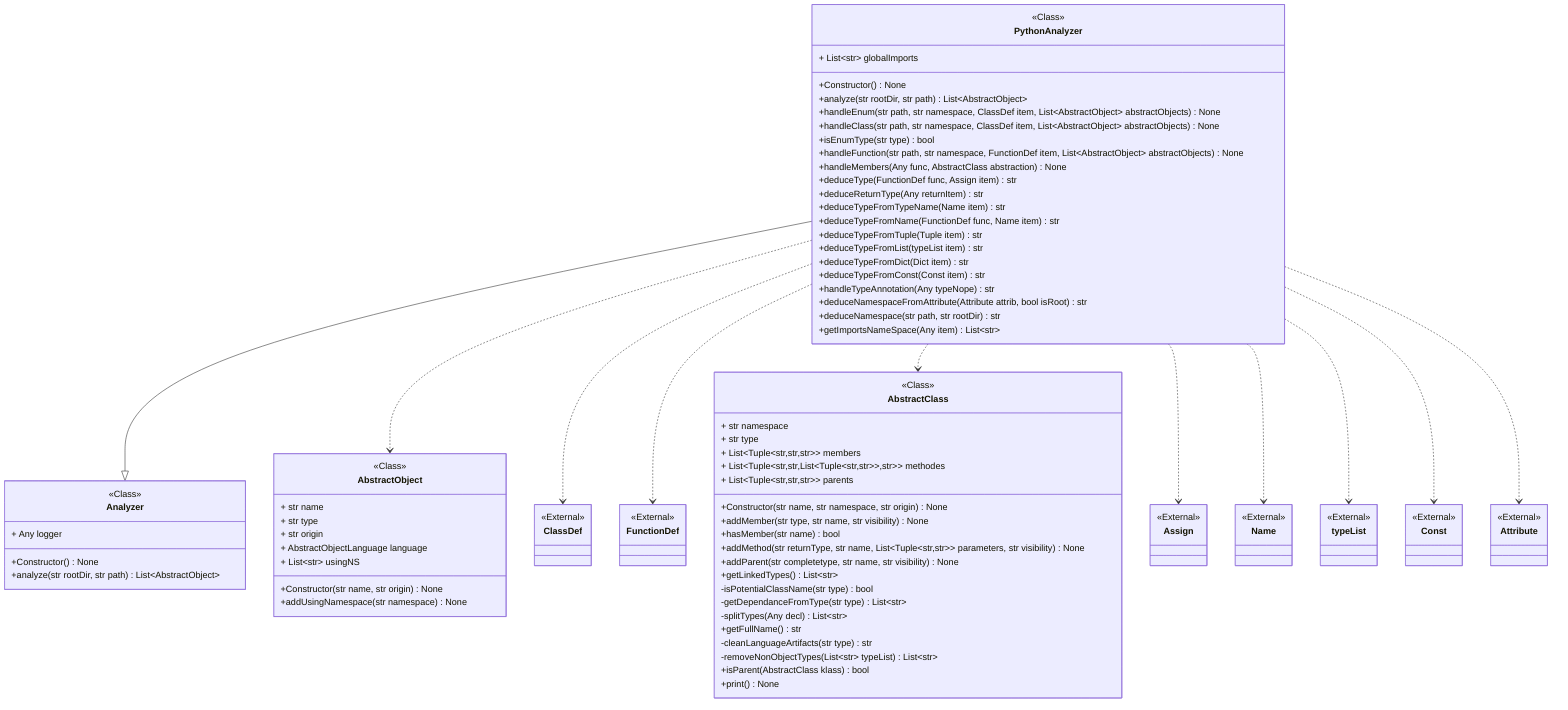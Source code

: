 classDiagram
class PythonAnalyzer {
<<Class>>
+ List~str~ globalImports
+Constructor() None
+analyze(str rootDir, str path) List~AbstractObject~
+handleEnum(str path, str namespace, ClassDef item, List~AbstractObject~ abstractObjects) None
+handleClass(str path, str namespace, ClassDef item, List~AbstractObject~ abstractObjects) None
+isEnumType(str type) bool
+handleFunction(str path, str namespace, FunctionDef item, List~AbstractObject~ abstractObjects) None
+handleMembers(Any func, AbstractClass abstraction) None
+deduceType(FunctionDef func, Assign item) str
+deduceReturnType(Any returnItem) str
+deduceTypeFromTypeName(Name item) str
+deduceTypeFromName(FunctionDef func, Name item) str
+deduceTypeFromTuple(Tuple item) str
+deduceTypeFromList(typeList item) str
+deduceTypeFromDict(Dict item) str
+deduceTypeFromConst(Const item) str
+handleTypeAnnotation(Any typeNope) str
+deduceNamespaceFromAttribute(Attribute attrib, bool isRoot) str
+deduceNamespace(str path, str rootDir) str
+getImportsNameSpace(Any item) List~str~
}
class Analyzer {
<<Class>>
+ Any logger
+Constructor() None
+analyze(str rootDir, str path) List~AbstractObject~
}
link Analyzer "class££pycodeanalyzer::core::languages::analyzer::Analyzer"
class AbstractObject {
<<Class>>
+ str name
+ str type
+ str origin
+ AbstractObjectLanguage language
+ List~str~ usingNS
+Constructor(str name, str origin) None
+addUsingNamespace(str namespace) None
}
link AbstractObject "class££pycodeanalyzer::core::abstraction::objects::AbstractObject"
class ClassDef
<<External>> ClassDef
class FunctionDef
<<External>> FunctionDef
class AbstractClass {
<<Class>>
+ str namespace
+ str type
+ List&lt;Tuple&lt;str,str,str&gt;&gt; members
+ List&lt;Tuple&lt;str,str,List&lt;Tuple&lt;str,str&gt;&gt;,str&gt;&gt; methodes
+ List&lt;Tuple&lt;str,str,str&gt;&gt; parents
+Constructor(str name, str namespace, str origin) None
+addMember(str type, str name, str visibility) None
+hasMember(str name) bool
+addMethod(str returnType, str name, List&lt;Tuple&lt;str,str&gt;&gt; parameters, str visibility) None
+addParent(str completetype, str name, str visibility) None
+getLinkedTypes() List~str~
-isPotentialClassName(str type) bool
-getDependanceFromType(str type) List~str~
-splitTypes(Any decl) List~str~
+getFullName() str
-cleanLanguageArtifacts(str type) str
-removeNonObjectTypes(List~str~ typeList) List~str~
+isParent(AbstractClass klass) bool
+print() None
}
link AbstractClass "class££pycodeanalyzer::core::abstraction::objects::AbstractClass"
class Assign
<<External>> Assign
class Name
<<External>> Name
class typeList
<<External>> typeList
class Const
<<External>> Const
class Attribute
<<External>> Attribute
PythonAnalyzer --|> Analyzer
PythonAnalyzer ..> AbstractObject
PythonAnalyzer ..> ClassDef
PythonAnalyzer ..> FunctionDef
PythonAnalyzer ..> AbstractClass
PythonAnalyzer ..> Assign
PythonAnalyzer ..> Name
PythonAnalyzer ..> typeList
PythonAnalyzer ..> Const
PythonAnalyzer ..> Attribute